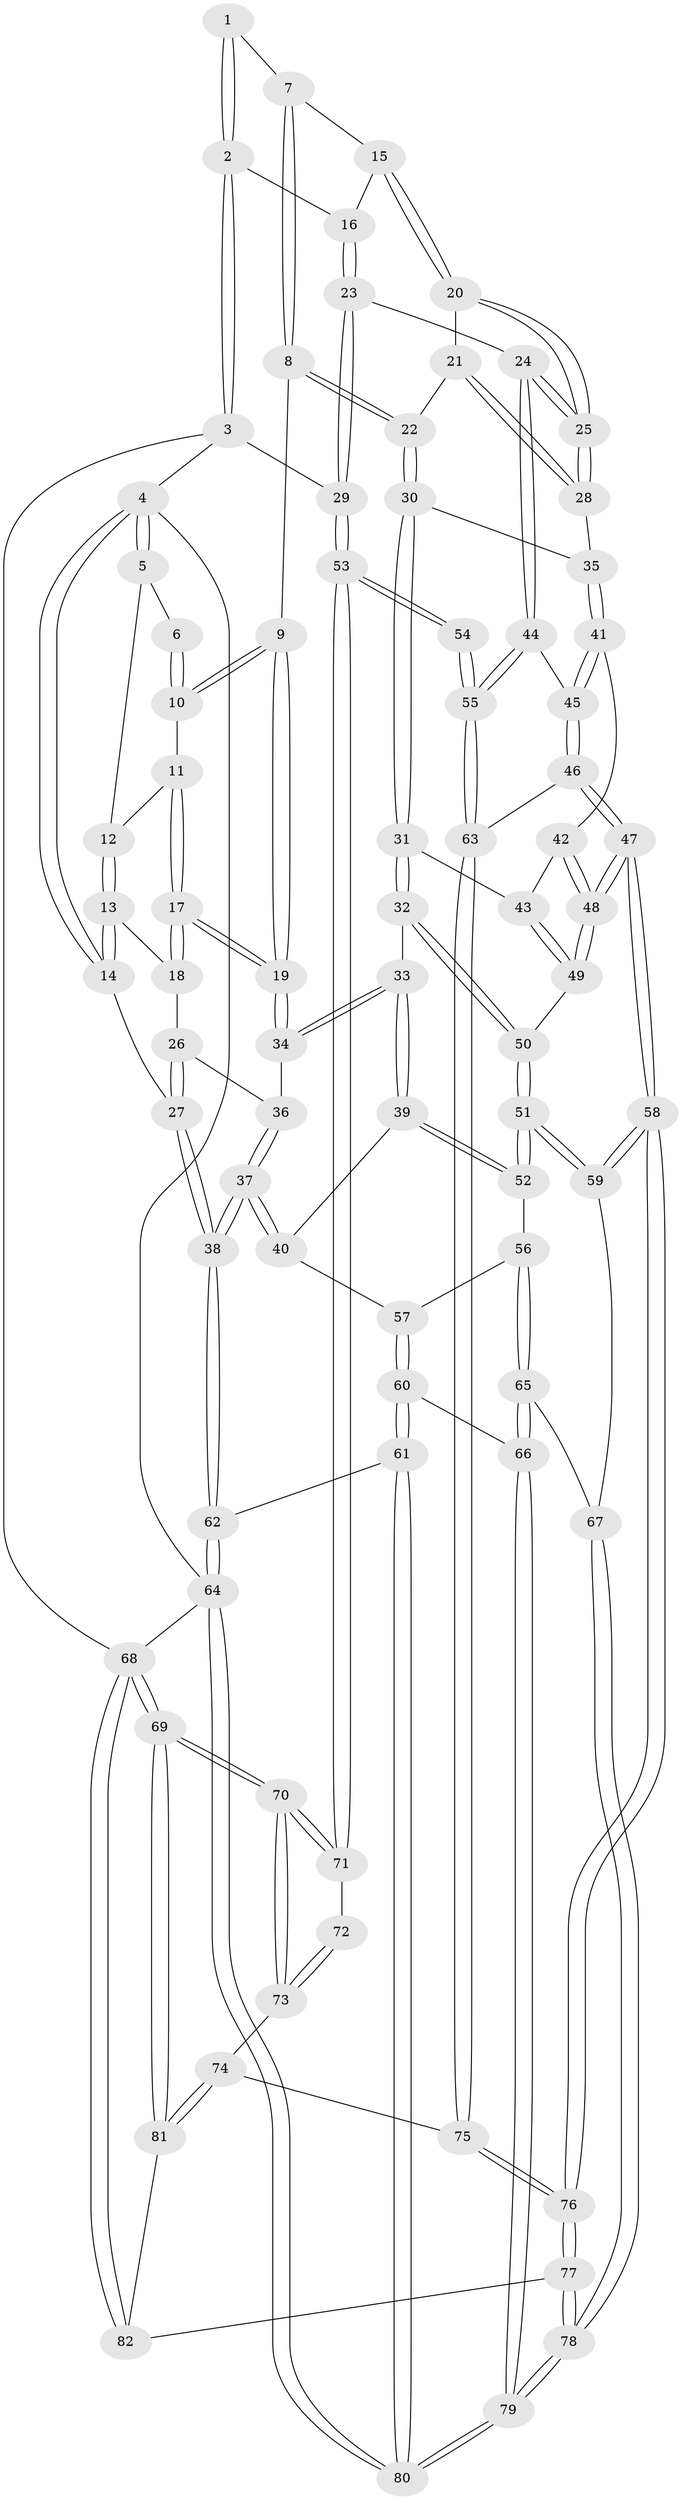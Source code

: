 // coarse degree distribution, {3: 0.12244897959183673, 6: 0.16326530612244897, 4: 0.3877551020408163, 5: 0.32653061224489793}
// Generated by graph-tools (version 1.1) at 2025/42/03/06/25 10:42:32]
// undirected, 82 vertices, 202 edges
graph export_dot {
graph [start="1"]
  node [color=gray90,style=filled];
  1 [pos="+0.6004294768552377+0"];
  2 [pos="+1+0"];
  3 [pos="+1+0"];
  4 [pos="+0+0"];
  5 [pos="+0.16612281695437794+0"];
  6 [pos="+0.37568882298319534+0"];
  7 [pos="+0.6151931802937954+0.06699092172372649"];
  8 [pos="+0.49082209267926774+0.18808256847081414"];
  9 [pos="+0.4725691447483871+0.1831103153506838"];
  10 [pos="+0.45263159329353464+0.13820478395764993"];
  11 [pos="+0.19864261521473306+0"];
  12 [pos="+0.19542272273518319+0"];
  13 [pos="+0.062052622225074884+0.16097379297966044"];
  14 [pos="+0+0"];
  15 [pos="+0.729908973937864+0.14247242240602734"];
  16 [pos="+0.8382378217214066+0.12152605219667229"];
  17 [pos="+0.2599666426616748+0.24155973531245314"];
  18 [pos="+0.06885468776957346+0.2067377066053434"];
  19 [pos="+0.26453008244787296+0.2496568043740663"];
  20 [pos="+0.7009523967870556+0.21952289930484675"];
  21 [pos="+0.6915279194735299+0.22588792469996338"];
  22 [pos="+0.5121801753659689+0.22454112769058643"];
  23 [pos="+0.9028283633774332+0.3922016755055258"];
  24 [pos="+0.866151746275048+0.4070979964754629"];
  25 [pos="+0.8310021277281602+0.38845757394014474"];
  26 [pos="+0.003245652600776012+0.27761348609872455"];
  27 [pos="+0+0.39661177355293403"];
  28 [pos="+0.6362599450315012+0.3479136429095968"];
  29 [pos="+1+0.4147076736500948"];
  30 [pos="+0.5350918595453712+0.32259396066272633"];
  31 [pos="+0.42156708862833503+0.4452994890357836"];
  32 [pos="+0.3712509382148156+0.4458093039199936"];
  33 [pos="+0.3500100403107033+0.44205434238452607"];
  34 [pos="+0.2589315462481958+0.28258761905999163"];
  35 [pos="+0.6096161559953422+0.3555532739554981"];
  36 [pos="+0.2575382078816807+0.28339276801416724"];
  37 [pos="+0+0.48834297768440926"];
  38 [pos="+0+0.5164115674604569"];
  39 [pos="+0.3036300623625399+0.49468940512099074"];
  40 [pos="+0.14539562541421977+0.5226340961285055"];
  41 [pos="+0.62131113813768+0.48460064320415097"];
  42 [pos="+0.5543687941694294+0.49482131188543654"];
  43 [pos="+0.4426719147142392+0.46423295600422854"];
  44 [pos="+0.7791809209799144+0.5308233759538956"];
  45 [pos="+0.6860019629095476+0.536645282081674"];
  46 [pos="+0.5885199324631483+0.6543322926384827"];
  47 [pos="+0.5446139825372309+0.6814605121637966"];
  48 [pos="+0.5373389927618029+0.6611630914243491"];
  49 [pos="+0.4732427978933479+0.5591963284605056"];
  50 [pos="+0.4043129992701699+0.6110951805548842"];
  51 [pos="+0.3933085386793329+0.6835019375312228"];
  52 [pos="+0.2998917575694231+0.5813962077572082"];
  53 [pos="+1+0.5320310339140313"];
  54 [pos="+0.8181046058928289+0.6429607321517402"];
  55 [pos="+0.8085329445040196+0.6399642066867222"];
  56 [pos="+0.24487601520441776+0.6393707444212644"];
  57 [pos="+0.19790908110921365+0.6140953295783556"];
  58 [pos="+0.5201886030532519+0.7314188141869153"];
  59 [pos="+0.3962032399871639+0.6908109210186295"];
  60 [pos="+0.08589559665195659+0.7236844865005214"];
  61 [pos="+0+0.7163953469485981"];
  62 [pos="+0+0.658738807593431"];
  63 [pos="+0.7729308185974448+0.7087621096813527"];
  64 [pos="+0+1"];
  65 [pos="+0.24467332901351604+0.7207674548129579"];
  66 [pos="+0.2046268494641363+0.7517291448978851"];
  67 [pos="+0.3346768063272959+0.7256087924975372"];
  68 [pos="+1+1"];
  69 [pos="+1+1"];
  70 [pos="+1+0.8759297287211585"];
  71 [pos="+1+0.5628051445558199"];
  72 [pos="+0.890234503301357+0.6823307980990949"];
  73 [pos="+0.9627605586774901+0.8080740220385207"];
  74 [pos="+0.8622400788774072+0.8332803849105404"];
  75 [pos="+0.7591854875639104+0.8045677605983516"];
  76 [pos="+0.5743139549958798+0.9393855126677285"];
  77 [pos="+0.5305686773212529+1"];
  78 [pos="+0.34445816529526846+1"];
  79 [pos="+0.30575201092831994+1"];
  80 [pos="+0.27972196048774767+1"];
  81 [pos="+0.865360536428999+0.9281819108314425"];
  82 [pos="+0.5593151473360786+1"];
  1 -- 2;
  1 -- 2;
  1 -- 7;
  2 -- 3;
  2 -- 3;
  2 -- 16;
  3 -- 4;
  3 -- 29;
  3 -- 68;
  4 -- 5;
  4 -- 5;
  4 -- 14;
  4 -- 14;
  4 -- 64;
  5 -- 6;
  5 -- 12;
  6 -- 10;
  6 -- 10;
  7 -- 8;
  7 -- 8;
  7 -- 15;
  8 -- 9;
  8 -- 22;
  8 -- 22;
  9 -- 10;
  9 -- 10;
  9 -- 19;
  9 -- 19;
  10 -- 11;
  11 -- 12;
  11 -- 17;
  11 -- 17;
  12 -- 13;
  12 -- 13;
  13 -- 14;
  13 -- 14;
  13 -- 18;
  14 -- 27;
  15 -- 16;
  15 -- 20;
  15 -- 20;
  16 -- 23;
  16 -- 23;
  17 -- 18;
  17 -- 18;
  17 -- 19;
  17 -- 19;
  18 -- 26;
  19 -- 34;
  19 -- 34;
  20 -- 21;
  20 -- 25;
  20 -- 25;
  21 -- 22;
  21 -- 28;
  21 -- 28;
  22 -- 30;
  22 -- 30;
  23 -- 24;
  23 -- 29;
  23 -- 29;
  24 -- 25;
  24 -- 25;
  24 -- 44;
  24 -- 44;
  25 -- 28;
  25 -- 28;
  26 -- 27;
  26 -- 27;
  26 -- 36;
  27 -- 38;
  27 -- 38;
  28 -- 35;
  29 -- 53;
  29 -- 53;
  30 -- 31;
  30 -- 31;
  30 -- 35;
  31 -- 32;
  31 -- 32;
  31 -- 43;
  32 -- 33;
  32 -- 50;
  32 -- 50;
  33 -- 34;
  33 -- 34;
  33 -- 39;
  33 -- 39;
  34 -- 36;
  35 -- 41;
  35 -- 41;
  36 -- 37;
  36 -- 37;
  37 -- 38;
  37 -- 38;
  37 -- 40;
  37 -- 40;
  38 -- 62;
  38 -- 62;
  39 -- 40;
  39 -- 52;
  39 -- 52;
  40 -- 57;
  41 -- 42;
  41 -- 45;
  41 -- 45;
  42 -- 43;
  42 -- 48;
  42 -- 48;
  43 -- 49;
  43 -- 49;
  44 -- 45;
  44 -- 55;
  44 -- 55;
  45 -- 46;
  45 -- 46;
  46 -- 47;
  46 -- 47;
  46 -- 63;
  47 -- 48;
  47 -- 48;
  47 -- 58;
  47 -- 58;
  48 -- 49;
  48 -- 49;
  49 -- 50;
  50 -- 51;
  50 -- 51;
  51 -- 52;
  51 -- 52;
  51 -- 59;
  51 -- 59;
  52 -- 56;
  53 -- 54;
  53 -- 54;
  53 -- 71;
  53 -- 71;
  54 -- 55;
  54 -- 55;
  55 -- 63;
  55 -- 63;
  56 -- 57;
  56 -- 65;
  56 -- 65;
  57 -- 60;
  57 -- 60;
  58 -- 59;
  58 -- 59;
  58 -- 76;
  58 -- 76;
  59 -- 67;
  60 -- 61;
  60 -- 61;
  60 -- 66;
  61 -- 62;
  61 -- 80;
  61 -- 80;
  62 -- 64;
  62 -- 64;
  63 -- 75;
  63 -- 75;
  64 -- 80;
  64 -- 80;
  64 -- 68;
  65 -- 66;
  65 -- 66;
  65 -- 67;
  66 -- 79;
  66 -- 79;
  67 -- 78;
  67 -- 78;
  68 -- 69;
  68 -- 69;
  68 -- 82;
  68 -- 82;
  69 -- 70;
  69 -- 70;
  69 -- 81;
  69 -- 81;
  70 -- 71;
  70 -- 71;
  70 -- 73;
  70 -- 73;
  71 -- 72;
  72 -- 73;
  72 -- 73;
  73 -- 74;
  74 -- 75;
  74 -- 81;
  74 -- 81;
  75 -- 76;
  75 -- 76;
  76 -- 77;
  76 -- 77;
  77 -- 78;
  77 -- 78;
  77 -- 82;
  78 -- 79;
  78 -- 79;
  79 -- 80;
  79 -- 80;
  81 -- 82;
}

